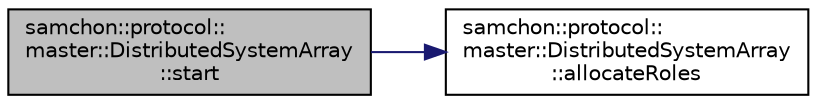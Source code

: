 digraph "samchon::protocol::master::DistributedSystemArray::start"
{
  edge [fontname="Helvetica",fontsize="10",labelfontname="Helvetica",labelfontsize="10"];
  node [fontname="Helvetica",fontsize="10",shape=record];
  rankdir="LR";
  Node1 [label="samchon::protocol::\lmaster::DistributedSystemArray\l::start",height=0.2,width=0.4,color="black", fillcolor="grey75", style="filled", fontcolor="black"];
  Node1 -> Node2 [color="midnightblue",fontsize="10",style="solid",fontname="Helvetica"];
  Node2 [label="samchon::protocol::\lmaster::DistributedSystemArray\l::allocateRoles",height=0.2,width=0.4,color="black", fillcolor="white", style="filled",URL="$d3/d88/classsamchon_1_1protocol_1_1master_1_1DistributedSystemArray.html#a86bdfb5d221d7d30b668f50a8b9313db",tooltip="Allocate roles to each distributed processing system. "];
}
